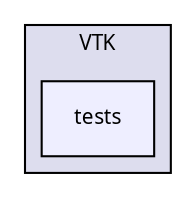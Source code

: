 digraph "tests" {
  compound=true
  node [ fontsize="10", fontname="FreeSans.ttf"];
  edge [ labelfontsize="10", labelfontname="FreeSans.ttf"];
  subgraph clusterdir_fd8eb59f6b93dc9aa83524dd762c238e {
    graph [ bgcolor="#ddddee", pencolor="black", label="VTK" fontname="FreeSans.ttf", fontsize="10", URL="dir_fd8eb59f6b93dc9aa83524dd762c238e.html"]
  dir_5305e37f0938e2fac574e3192a9e99e3 [shape=box, label="tests", style="filled", fillcolor="#eeeeff", pencolor="black", URL="dir_5305e37f0938e2fac574e3192a9e99e3.html"];
  }
}
